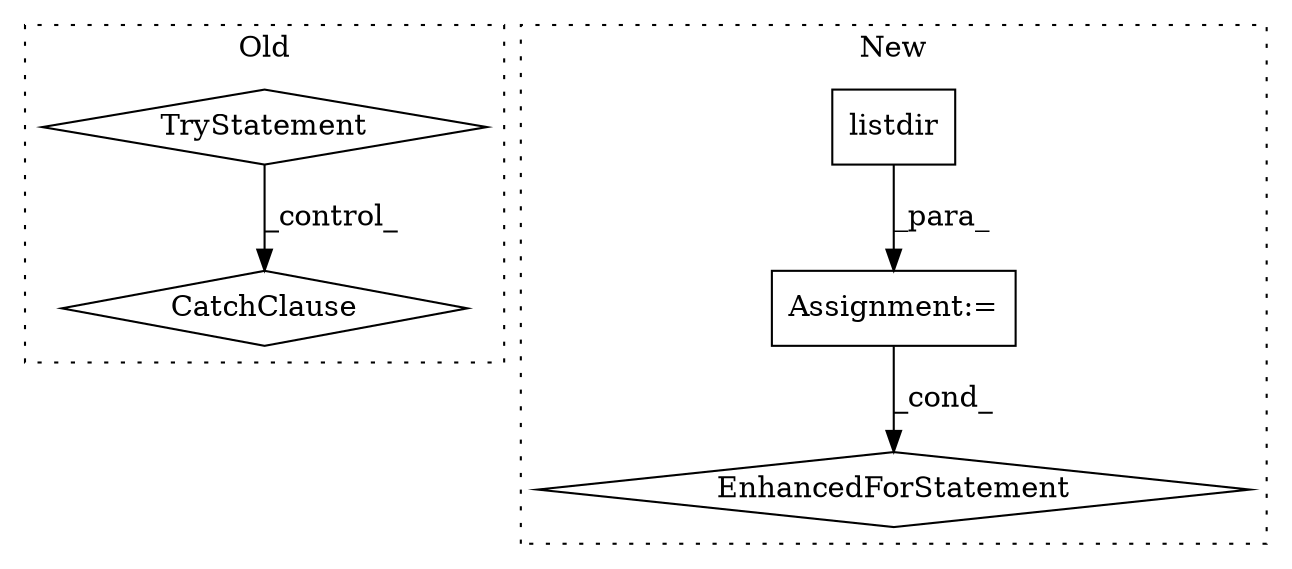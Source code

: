 digraph G {
subgraph cluster0 {
1 [label="CatchClause" a="12" s="559,595" l="13,2" shape="diamond"];
3 [label="TryStatement" a="54" s="504" l="4" shape="diamond"];
label = "Old";
style="dotted";
}
subgraph cluster1 {
2 [label="listdir" a="32" s="705,716" l="8,1" shape="box"];
4 [label="Assignment:=" a="7" s="607" l="12" shape="box"];
5 [label="EnhancedForStatement" a="70" s="1087,1177" l="53,2" shape="diamond"];
label = "New";
style="dotted";
}
2 -> 4 [label="_para_"];
3 -> 1 [label="_control_"];
4 -> 5 [label="_cond_"];
}